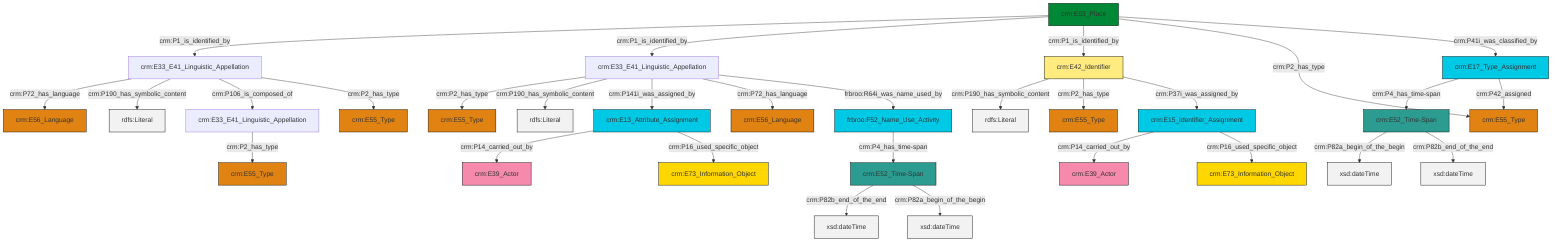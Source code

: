 graph TD
classDef Literal fill:#f2f2f2,stroke:#000000;
classDef CRM_Entity fill:#FFFFFF,stroke:#000000;
classDef Temporal_Entity fill:#00C9E6, stroke:#000000;
classDef Type fill:#E18312, stroke:#000000;
classDef Time-Span fill:#2C9C91, stroke:#000000;
classDef Appellation fill:#FFEB7F, stroke:#000000;
classDef Place fill:#008836, stroke:#000000;
classDef Persistent_Item fill:#B266B2, stroke:#000000;
classDef Conceptual_Object fill:#FFD700, stroke:#000000;
classDef Physical_Thing fill:#D2B48C, stroke:#000000;
classDef Actor fill:#f58aad, stroke:#000000;
classDef PC_Classes fill:#4ce600, stroke:#000000;
classDef Multi fill:#cccccc,stroke:#000000;

2["crm:E42_Identifier"]:::Appellation -->|crm:P190_has_symbolic_content| 3[rdfs:Literal]:::Literal
12["crm:E15_Identifier_Assignment"]:::Temporal_Entity -->|crm:P14_carried_out_by| 13["crm:E39_Actor"]:::Actor
16["crm:E53_Place"]:::Place -->|crm:P1_is_identified_by| 4["crm:E33_E41_Linguistic_Appellation"]:::Default
18["crm:E33_E41_Linguistic_Appellation"]:::Default -->|crm:P2_has_type| 19["crm:E55_Type"]:::Type
20["crm:E17_Type_Assignment"]:::Temporal_Entity -->|crm:P4_has_time-span| 21["crm:E52_Time-Span"]:::Time-Span
16["crm:E53_Place"]:::Place -->|crm:P1_is_identified_by| 18["crm:E33_E41_Linguistic_Appellation"]:::Default
18["crm:E33_E41_Linguistic_Appellation"]:::Default -->|crm:P190_has_symbolic_content| 22[rdfs:Literal]:::Literal
4["crm:E33_E41_Linguistic_Appellation"]:::Default -->|crm:P72_has_language| 23["crm:E56_Language"]:::Type
25["crm:E52_Time-Span"]:::Time-Span -->|crm:P82b_end_of_the_end| 26[xsd:dateTime]:::Literal
16["crm:E53_Place"]:::Place -->|crm:P1_is_identified_by| 2["crm:E42_Identifier"]:::Appellation
18["crm:E33_E41_Linguistic_Appellation"]:::Default -->|crm:P141i_was_assigned_by| 27["crm:E13_Attribute_Assignment"]:::Temporal_Entity
2["crm:E42_Identifier"]:::Appellation -->|crm:P2_has_type| 30["crm:E55_Type"]:::Type
16["crm:E53_Place"]:::Place -->|crm:P2_has_type| 28["crm:E55_Type"]:::Type
4["crm:E33_E41_Linguistic_Appellation"]:::Default -->|crm:P190_has_symbolic_content| 32[rdfs:Literal]:::Literal
18["crm:E33_E41_Linguistic_Appellation"]:::Default -->|crm:P72_has_language| 33["crm:E56_Language"]:::Type
16["crm:E53_Place"]:::Place -->|crm:P41i_was_classified_by| 20["crm:E17_Type_Assignment"]:::Temporal_Entity
27["crm:E13_Attribute_Assignment"]:::Temporal_Entity -->|crm:P14_carried_out_by| 0["crm:E39_Actor"]:::Actor
18["crm:E33_E41_Linguistic_Appellation"]:::Default -->|frbroo:R64i_was_name_used_by| 8["frbroo:F52_Name_Use_Activity"]:::Temporal_Entity
25["crm:E52_Time-Span"]:::Time-Span -->|crm:P82a_begin_of_the_begin| 37[xsd:dateTime]:::Literal
20["crm:E17_Type_Assignment"]:::Temporal_Entity -->|crm:P42_assigned| 28["crm:E55_Type"]:::Type
40["crm:E33_E41_Linguistic_Appellation"]:::Default -->|crm:P2_has_type| 14["crm:E55_Type"]:::Type
12["crm:E15_Identifier_Assignment"]:::Temporal_Entity -->|crm:P16_used_specific_object| 6["crm:E73_Information_Object"]:::Conceptual_Object
21["crm:E52_Time-Span"]:::Time-Span -->|crm:P82a_begin_of_the_begin| 42[xsd:dateTime]:::Literal
27["crm:E13_Attribute_Assignment"]:::Temporal_Entity -->|crm:P16_used_specific_object| 10["crm:E73_Information_Object"]:::Conceptual_Object
4["crm:E33_E41_Linguistic_Appellation"]:::Default -->|crm:P106_is_composed_of| 40["crm:E33_E41_Linguistic_Appellation"]:::Default
2["crm:E42_Identifier"]:::Appellation -->|crm:P37i_was_assigned_by| 12["crm:E15_Identifier_Assignment"]:::Temporal_Entity
8["frbroo:F52_Name_Use_Activity"]:::Temporal_Entity -->|crm:P4_has_time-span| 25["crm:E52_Time-Span"]:::Time-Span
21["crm:E52_Time-Span"]:::Time-Span -->|crm:P82b_end_of_the_end| 46[xsd:dateTime]:::Literal
4["crm:E33_E41_Linguistic_Appellation"]:::Default -->|crm:P2_has_type| 38["crm:E55_Type"]:::Type
